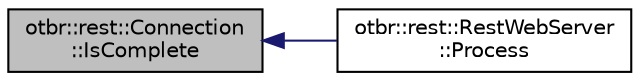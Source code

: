 digraph "otbr::rest::Connection::IsComplete"
{
  edge [fontname="Helvetica",fontsize="10",labelfontname="Helvetica",labelfontsize="10"];
  node [fontname="Helvetica",fontsize="10",shape=record];
  rankdir="LR";
  Node3 [label="otbr::rest::Connection\l::IsComplete",height=0.2,width=0.4,color="black", fillcolor="grey75", style="filled", fontcolor="black"];
  Node3 -> Node4 [dir="back",color="midnightblue",fontsize="10",style="solid",fontname="Helvetica"];
  Node4 [label="otbr::rest::RestWebServer\l::Process",height=0.2,width=0.4,color="black", fillcolor="white", style="filled",URL="$d8/d5d/classotbr_1_1rest_1_1RestWebServer.html#a4da68b3fd471393836100b3178f1ab53",tooltip="This method performs processing. "];
}
